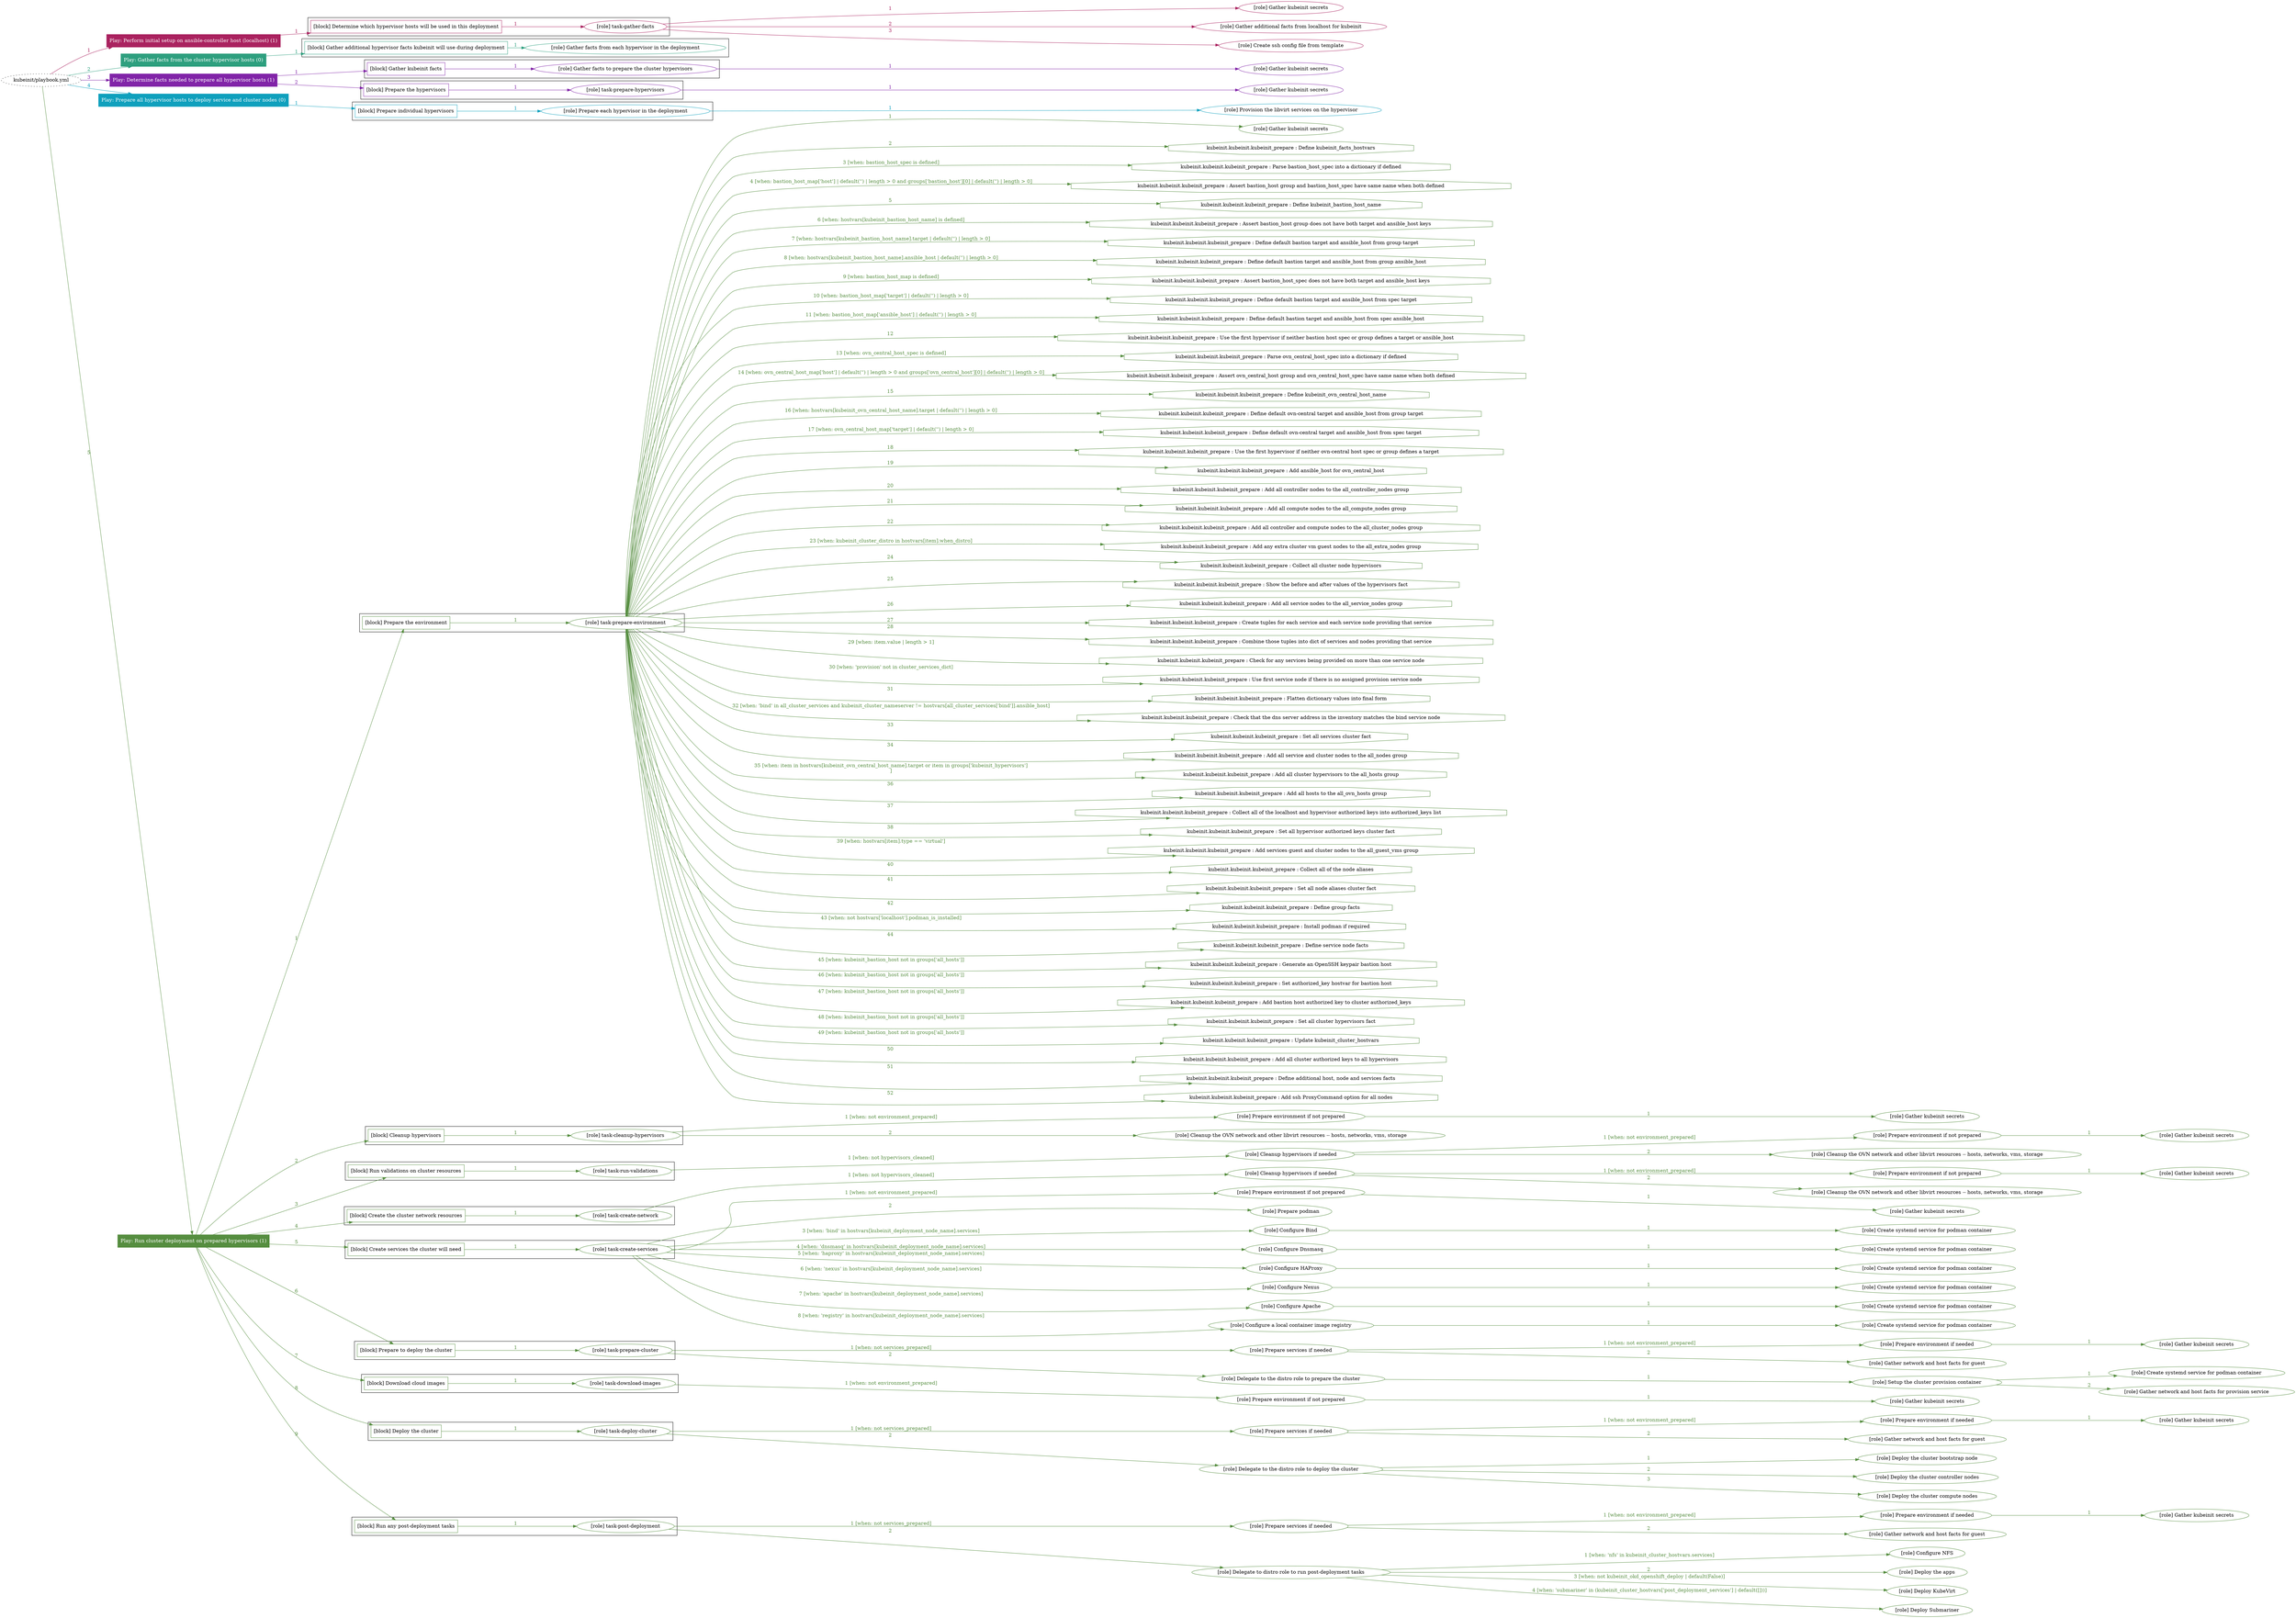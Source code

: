 digraph {
	graph [concentrate=true ordering=in rankdir=LR ratio=fill]
	edge [esep=5 sep=10]
	"kubeinit/playbook.yml" [URL="/home/runner/work/kubeinit/kubeinit/kubeinit/playbook.yml" id=playbook_74749db1 style=dotted]
	play_dc9fa503 [label="Play: Perform initial setup on ansible-controller host (localhost) (1)" URL="/home/runner/work/kubeinit/kubeinit/kubeinit/playbook.yml" color="#aa225f" fontcolor="#ffffff" id=play_dc9fa503 shape=box style=filled tooltip=localhost]
	"kubeinit/playbook.yml" -> play_dc9fa503 [label="1 " color="#aa225f" fontcolor="#aa225f" id=edge_ef29ccb7 labeltooltip="1 " tooltip="1 "]
	subgraph "Gather kubeinit secrets" {
		role_2c8ccbbe [label="[role] Gather kubeinit secrets" URL="/home/runner/.ansible/collections/ansible_collections/kubeinit/kubeinit/roles/kubeinit_prepare/tasks/build_hypervisors_group.yml" color="#aa225f" id=role_2c8ccbbe tooltip="Gather kubeinit secrets"]
	}
	subgraph "Gather additional facts from localhost for kubeinit" {
		role_78215e8f [label="[role] Gather additional facts from localhost for kubeinit" URL="/home/runner/.ansible/collections/ansible_collections/kubeinit/kubeinit/roles/kubeinit_prepare/tasks/build_hypervisors_group.yml" color="#aa225f" id=role_78215e8f tooltip="Gather additional facts from localhost for kubeinit"]
	}
	subgraph "Create ssh config file from template" {
		role_f939d602 [label="[role] Create ssh config file from template" URL="/home/runner/.ansible/collections/ansible_collections/kubeinit/kubeinit/roles/kubeinit_prepare/tasks/build_hypervisors_group.yml" color="#aa225f" id=role_f939d602 tooltip="Create ssh config file from template"]
	}
	subgraph "task-gather-facts" {
		role_4e997b38 [label="[role] task-gather-facts" URL="/home/runner/work/kubeinit/kubeinit/kubeinit/playbook.yml" color="#aa225f" id=role_4e997b38 tooltip="task-gather-facts"]
		role_4e997b38 -> role_2c8ccbbe [label="1 " color="#aa225f" fontcolor="#aa225f" id=edge_8cbb4f02 labeltooltip="1 " tooltip="1 "]
		role_4e997b38 -> role_78215e8f [label="2 " color="#aa225f" fontcolor="#aa225f" id=edge_6cf544cd labeltooltip="2 " tooltip="2 "]
		role_4e997b38 -> role_f939d602 [label="3 " color="#aa225f" fontcolor="#aa225f" id=edge_c70056ab labeltooltip="3 " tooltip="3 "]
	}
	subgraph "Play: Perform initial setup on ansible-controller host (localhost) (1)" {
		play_dc9fa503 -> block_98f3e3b3 [label=1 color="#aa225f" fontcolor="#aa225f" id=edge_d9b30bd6 labeltooltip=1 tooltip=1]
		subgraph cluster_block_98f3e3b3 {
			block_98f3e3b3 [label="[block] Determine which hypervisor hosts will be used in this deployment" URL="/home/runner/work/kubeinit/kubeinit/kubeinit/playbook.yml" color="#aa225f" id=block_98f3e3b3 labeltooltip="Determine which hypervisor hosts will be used in this deployment" shape=box tooltip="Determine which hypervisor hosts will be used in this deployment"]
			block_98f3e3b3 -> role_4e997b38 [label="1 " color="#aa225f" fontcolor="#aa225f" id=edge_649bb260 labeltooltip="1 " tooltip="1 "]
		}
	}
	play_6ca7e299 [label="Play: Gather facts from the cluster hypervisor hosts (0)" URL="/home/runner/work/kubeinit/kubeinit/kubeinit/playbook.yml" color="#2d9f7e" fontcolor="#ffffff" id=play_6ca7e299 shape=box style=filled tooltip="Play: Gather facts from the cluster hypervisor hosts (0)"]
	"kubeinit/playbook.yml" -> play_6ca7e299 [label="2 " color="#2d9f7e" fontcolor="#2d9f7e" id=edge_c9204419 labeltooltip="2 " tooltip="2 "]
	subgraph "Gather facts from each hypervisor in the deployment" {
		role_04d13787 [label="[role] Gather facts from each hypervisor in the deployment" URL="/home/runner/work/kubeinit/kubeinit/kubeinit/playbook.yml" color="#2d9f7e" id=role_04d13787 tooltip="Gather facts from each hypervisor in the deployment"]
	}
	subgraph "Play: Gather facts from the cluster hypervisor hosts (0)" {
		play_6ca7e299 -> block_bd47c91d [label=1 color="#2d9f7e" fontcolor="#2d9f7e" id=edge_9cae99e9 labeltooltip=1 tooltip=1]
		subgraph cluster_block_bd47c91d {
			block_bd47c91d [label="[block] Gather additional hypervisor facts kubeinit will use during deployment" URL="/home/runner/work/kubeinit/kubeinit/kubeinit/playbook.yml" color="#2d9f7e" id=block_bd47c91d labeltooltip="Gather additional hypervisor facts kubeinit will use during deployment" shape=box tooltip="Gather additional hypervisor facts kubeinit will use during deployment"]
			block_bd47c91d -> role_04d13787 [label="1 " color="#2d9f7e" fontcolor="#2d9f7e" id=edge_4d02b17f labeltooltip="1 " tooltip="1 "]
		}
	}
	play_526b366a [label="Play: Determine facts needed to prepare all hypervisor hosts (1)" URL="/home/runner/work/kubeinit/kubeinit/kubeinit/playbook.yml" color="#8124a8" fontcolor="#ffffff" id=play_526b366a shape=box style=filled tooltip=localhost]
	"kubeinit/playbook.yml" -> play_526b366a [label="3 " color="#8124a8" fontcolor="#8124a8" id=edge_67c1a5a8 labeltooltip="3 " tooltip="3 "]
	subgraph "Gather kubeinit secrets" {
		role_60662ab7 [label="[role] Gather kubeinit secrets" URL="/home/runner/.ansible/collections/ansible_collections/kubeinit/kubeinit/roles/kubeinit_prepare/tasks/gather_kubeinit_facts.yml" color="#8124a8" id=role_60662ab7 tooltip="Gather kubeinit secrets"]
	}
	subgraph "Gather facts to prepare the cluster hypervisors" {
		role_ad65e20c [label="[role] Gather facts to prepare the cluster hypervisors" URL="/home/runner/work/kubeinit/kubeinit/kubeinit/playbook.yml" color="#8124a8" id=role_ad65e20c tooltip="Gather facts to prepare the cluster hypervisors"]
		role_ad65e20c -> role_60662ab7 [label="1 " color="#8124a8" fontcolor="#8124a8" id=edge_4dceca65 labeltooltip="1 " tooltip="1 "]
	}
	subgraph "Gather kubeinit secrets" {
		role_61406777 [label="[role] Gather kubeinit secrets" URL="/home/runner/.ansible/collections/ansible_collections/kubeinit/kubeinit/roles/kubeinit_prepare/tasks/gather_kubeinit_facts.yml" color="#8124a8" id=role_61406777 tooltip="Gather kubeinit secrets"]
	}
	subgraph "task-prepare-hypervisors" {
		role_7885f0d4 [label="[role] task-prepare-hypervisors" URL="/home/runner/work/kubeinit/kubeinit/kubeinit/playbook.yml" color="#8124a8" id=role_7885f0d4 tooltip="task-prepare-hypervisors"]
		role_7885f0d4 -> role_61406777 [label="1 " color="#8124a8" fontcolor="#8124a8" id=edge_a95bf64e labeltooltip="1 " tooltip="1 "]
	}
	subgraph "Play: Determine facts needed to prepare all hypervisor hosts (1)" {
		play_526b366a -> block_ca9fd26e [label=1 color="#8124a8" fontcolor="#8124a8" id=edge_55d94f27 labeltooltip=1 tooltip=1]
		subgraph cluster_block_ca9fd26e {
			block_ca9fd26e [label="[block] Gather kubeinit facts" URL="/home/runner/work/kubeinit/kubeinit/kubeinit/playbook.yml" color="#8124a8" id=block_ca9fd26e labeltooltip="Gather kubeinit facts" shape=box tooltip="Gather kubeinit facts"]
			block_ca9fd26e -> role_ad65e20c [label="1 " color="#8124a8" fontcolor="#8124a8" id=edge_c713c22e labeltooltip="1 " tooltip="1 "]
		}
		play_526b366a -> block_e3bce2ac [label=2 color="#8124a8" fontcolor="#8124a8" id=edge_bd55a5f8 labeltooltip=2 tooltip=2]
		subgraph cluster_block_e3bce2ac {
			block_e3bce2ac [label="[block] Prepare the hypervisors" URL="/home/runner/work/kubeinit/kubeinit/kubeinit/playbook.yml" color="#8124a8" id=block_e3bce2ac labeltooltip="Prepare the hypervisors" shape=box tooltip="Prepare the hypervisors"]
			block_e3bce2ac -> role_7885f0d4 [label="1 " color="#8124a8" fontcolor="#8124a8" id=edge_987df307 labeltooltip="1 " tooltip="1 "]
		}
	}
	play_e6144502 [label="Play: Prepare all hypervisor hosts to deploy service and cluster nodes (0)" URL="/home/runner/work/kubeinit/kubeinit/kubeinit/playbook.yml" color="#0fa0bd" fontcolor="#ffffff" id=play_e6144502 shape=box style=filled tooltip="Play: Prepare all hypervisor hosts to deploy service and cluster nodes (0)"]
	"kubeinit/playbook.yml" -> play_e6144502 [label="4 " color="#0fa0bd" fontcolor="#0fa0bd" id=edge_e75bba11 labeltooltip="4 " tooltip="4 "]
	subgraph "Provision the libvirt services on the hypervisor" {
		role_d578938d [label="[role] Provision the libvirt services on the hypervisor" URL="/home/runner/.ansible/collections/ansible_collections/kubeinit/kubeinit/roles/kubeinit_prepare/tasks/prepare_hypervisor.yml" color="#0fa0bd" id=role_d578938d tooltip="Provision the libvirt services on the hypervisor"]
	}
	subgraph "Prepare each hypervisor in the deployment" {
		role_93fde3f6 [label="[role] Prepare each hypervisor in the deployment" URL="/home/runner/work/kubeinit/kubeinit/kubeinit/playbook.yml" color="#0fa0bd" id=role_93fde3f6 tooltip="Prepare each hypervisor in the deployment"]
		role_93fde3f6 -> role_d578938d [label="1 " color="#0fa0bd" fontcolor="#0fa0bd" id=edge_e598a85c labeltooltip="1 " tooltip="1 "]
	}
	subgraph "Play: Prepare all hypervisor hosts to deploy service and cluster nodes (0)" {
		play_e6144502 -> block_27d596b5 [label=1 color="#0fa0bd" fontcolor="#0fa0bd" id=edge_02d88412 labeltooltip=1 tooltip=1]
		subgraph cluster_block_27d596b5 {
			block_27d596b5 [label="[block] Prepare individual hypervisors" URL="/home/runner/work/kubeinit/kubeinit/kubeinit/playbook.yml" color="#0fa0bd" id=block_27d596b5 labeltooltip="Prepare individual hypervisors" shape=box tooltip="Prepare individual hypervisors"]
			block_27d596b5 -> role_93fde3f6 [label="1 " color="#0fa0bd" fontcolor="#0fa0bd" id=edge_507732cf labeltooltip="1 " tooltip="1 "]
		}
	}
	play_b4353ec1 [label="Play: Run cluster deployment on prepared hypervisors (1)" URL="/home/runner/work/kubeinit/kubeinit/kubeinit/playbook.yml" color="#558d3f" fontcolor="#ffffff" id=play_b4353ec1 shape=box style=filled tooltip=localhost]
	"kubeinit/playbook.yml" -> play_b4353ec1 [label="5 " color="#558d3f" fontcolor="#558d3f" id=edge_83078603 labeltooltip="5 " tooltip="5 "]
	subgraph "Gather kubeinit secrets" {
		role_be00cabc [label="[role] Gather kubeinit secrets" URL="/home/runner/.ansible/collections/ansible_collections/kubeinit/kubeinit/roles/kubeinit_prepare/tasks/gather_kubeinit_facts.yml" color="#558d3f" id=role_be00cabc tooltip="Gather kubeinit secrets"]
	}
	subgraph "task-prepare-environment" {
		role_3d0fee07 [label="[role] task-prepare-environment" URL="/home/runner/work/kubeinit/kubeinit/kubeinit/playbook.yml" color="#558d3f" id=role_3d0fee07 tooltip="task-prepare-environment"]
		role_3d0fee07 -> role_be00cabc [label="1 " color="#558d3f" fontcolor="#558d3f" id=edge_489f3d76 labeltooltip="1 " tooltip="1 "]
		task_4beda49a [label="kubeinit.kubeinit.kubeinit_prepare : Define kubeinit_facts_hostvars" URL="/home/runner/.ansible/collections/ansible_collections/kubeinit/kubeinit/roles/kubeinit_prepare/tasks/main.yml" color="#558d3f" id=task_4beda49a shape=octagon tooltip="kubeinit.kubeinit.kubeinit_prepare : Define kubeinit_facts_hostvars"]
		role_3d0fee07 -> task_4beda49a [label="2 " color="#558d3f" fontcolor="#558d3f" id=edge_d02ac2fc labeltooltip="2 " tooltip="2 "]
		task_589644ae [label="kubeinit.kubeinit.kubeinit_prepare : Parse bastion_host_spec into a dictionary if defined" URL="/home/runner/.ansible/collections/ansible_collections/kubeinit/kubeinit/roles/kubeinit_prepare/tasks/main.yml" color="#558d3f" id=task_589644ae shape=octagon tooltip="kubeinit.kubeinit.kubeinit_prepare : Parse bastion_host_spec into a dictionary if defined"]
		role_3d0fee07 -> task_589644ae [label="3 [when: bastion_host_spec is defined]" color="#558d3f" fontcolor="#558d3f" id=edge_71c1ad50 labeltooltip="3 [when: bastion_host_spec is defined]" tooltip="3 [when: bastion_host_spec is defined]"]
		task_1520fee0 [label="kubeinit.kubeinit.kubeinit_prepare : Assert bastion_host group and bastion_host_spec have same name when both defined" URL="/home/runner/.ansible/collections/ansible_collections/kubeinit/kubeinit/roles/kubeinit_prepare/tasks/main.yml" color="#558d3f" id=task_1520fee0 shape=octagon tooltip="kubeinit.kubeinit.kubeinit_prepare : Assert bastion_host group and bastion_host_spec have same name when both defined"]
		role_3d0fee07 -> task_1520fee0 [label="4 [when: bastion_host_map['host'] | default('') | length > 0 and groups['bastion_host'][0] | default('') | length > 0]" color="#558d3f" fontcolor="#558d3f" id=edge_ecbc8e8a labeltooltip="4 [when: bastion_host_map['host'] | default('') | length > 0 and groups['bastion_host'][0] | default('') | length > 0]" tooltip="4 [when: bastion_host_map['host'] | default('') | length > 0 and groups['bastion_host'][0] | default('') | length > 0]"]
		task_1843938c [label="kubeinit.kubeinit.kubeinit_prepare : Define kubeinit_bastion_host_name" URL="/home/runner/.ansible/collections/ansible_collections/kubeinit/kubeinit/roles/kubeinit_prepare/tasks/main.yml" color="#558d3f" id=task_1843938c shape=octagon tooltip="kubeinit.kubeinit.kubeinit_prepare : Define kubeinit_bastion_host_name"]
		role_3d0fee07 -> task_1843938c [label="5 " color="#558d3f" fontcolor="#558d3f" id=edge_9675c3a9 labeltooltip="5 " tooltip="5 "]
		task_667c531c [label="kubeinit.kubeinit.kubeinit_prepare : Assert bastion_host group does not have both target and ansible_host keys" URL="/home/runner/.ansible/collections/ansible_collections/kubeinit/kubeinit/roles/kubeinit_prepare/tasks/main.yml" color="#558d3f" id=task_667c531c shape=octagon tooltip="kubeinit.kubeinit.kubeinit_prepare : Assert bastion_host group does not have both target and ansible_host keys"]
		role_3d0fee07 -> task_667c531c [label="6 [when: hostvars[kubeinit_bastion_host_name] is defined]" color="#558d3f" fontcolor="#558d3f" id=edge_3e154bf9 labeltooltip="6 [when: hostvars[kubeinit_bastion_host_name] is defined]" tooltip="6 [when: hostvars[kubeinit_bastion_host_name] is defined]"]
		task_0e476072 [label="kubeinit.kubeinit.kubeinit_prepare : Define default bastion target and ansible_host from group target" URL="/home/runner/.ansible/collections/ansible_collections/kubeinit/kubeinit/roles/kubeinit_prepare/tasks/main.yml" color="#558d3f" id=task_0e476072 shape=octagon tooltip="kubeinit.kubeinit.kubeinit_prepare : Define default bastion target and ansible_host from group target"]
		role_3d0fee07 -> task_0e476072 [label="7 [when: hostvars[kubeinit_bastion_host_name].target | default('') | length > 0]" color="#558d3f" fontcolor="#558d3f" id=edge_3cf0e183 labeltooltip="7 [when: hostvars[kubeinit_bastion_host_name].target | default('') | length > 0]" tooltip="7 [when: hostvars[kubeinit_bastion_host_name].target | default('') | length > 0]"]
		task_6a536044 [label="kubeinit.kubeinit.kubeinit_prepare : Define default bastion target and ansible_host from group ansible_host" URL="/home/runner/.ansible/collections/ansible_collections/kubeinit/kubeinit/roles/kubeinit_prepare/tasks/main.yml" color="#558d3f" id=task_6a536044 shape=octagon tooltip="kubeinit.kubeinit.kubeinit_prepare : Define default bastion target and ansible_host from group ansible_host"]
		role_3d0fee07 -> task_6a536044 [label="8 [when: hostvars[kubeinit_bastion_host_name].ansible_host | default('') | length > 0]" color="#558d3f" fontcolor="#558d3f" id=edge_5b4612eb labeltooltip="8 [when: hostvars[kubeinit_bastion_host_name].ansible_host | default('') | length > 0]" tooltip="8 [when: hostvars[kubeinit_bastion_host_name].ansible_host | default('') | length > 0]"]
		task_85b4ccfa [label="kubeinit.kubeinit.kubeinit_prepare : Assert bastion_host_spec does not have both target and ansible_host keys" URL="/home/runner/.ansible/collections/ansible_collections/kubeinit/kubeinit/roles/kubeinit_prepare/tasks/main.yml" color="#558d3f" id=task_85b4ccfa shape=octagon tooltip="kubeinit.kubeinit.kubeinit_prepare : Assert bastion_host_spec does not have both target and ansible_host keys"]
		role_3d0fee07 -> task_85b4ccfa [label="9 [when: bastion_host_map is defined]" color="#558d3f" fontcolor="#558d3f" id=edge_7cc369e9 labeltooltip="9 [when: bastion_host_map is defined]" tooltip="9 [when: bastion_host_map is defined]"]
		task_5e25d0f6 [label="kubeinit.kubeinit.kubeinit_prepare : Define default bastion target and ansible_host from spec target" URL="/home/runner/.ansible/collections/ansible_collections/kubeinit/kubeinit/roles/kubeinit_prepare/tasks/main.yml" color="#558d3f" id=task_5e25d0f6 shape=octagon tooltip="kubeinit.kubeinit.kubeinit_prepare : Define default bastion target and ansible_host from spec target"]
		role_3d0fee07 -> task_5e25d0f6 [label="10 [when: bastion_host_map['target'] | default('') | length > 0]" color="#558d3f" fontcolor="#558d3f" id=edge_0d70884f labeltooltip="10 [when: bastion_host_map['target'] | default('') | length > 0]" tooltip="10 [when: bastion_host_map['target'] | default('') | length > 0]"]
		task_76fd0e34 [label="kubeinit.kubeinit.kubeinit_prepare : Define default bastion target and ansible_host from spec ansible_host" URL="/home/runner/.ansible/collections/ansible_collections/kubeinit/kubeinit/roles/kubeinit_prepare/tasks/main.yml" color="#558d3f" id=task_76fd0e34 shape=octagon tooltip="kubeinit.kubeinit.kubeinit_prepare : Define default bastion target and ansible_host from spec ansible_host"]
		role_3d0fee07 -> task_76fd0e34 [label="11 [when: bastion_host_map['ansible_host'] | default('') | length > 0]" color="#558d3f" fontcolor="#558d3f" id=edge_7c974530 labeltooltip="11 [when: bastion_host_map['ansible_host'] | default('') | length > 0]" tooltip="11 [when: bastion_host_map['ansible_host'] | default('') | length > 0]"]
		task_906d07c0 [label="kubeinit.kubeinit.kubeinit_prepare : Use the first hypervisor if neither bastion host spec or group defines a target or ansible_host" URL="/home/runner/.ansible/collections/ansible_collections/kubeinit/kubeinit/roles/kubeinit_prepare/tasks/main.yml" color="#558d3f" id=task_906d07c0 shape=octagon tooltip="kubeinit.kubeinit.kubeinit_prepare : Use the first hypervisor if neither bastion host spec or group defines a target or ansible_host"]
		role_3d0fee07 -> task_906d07c0 [label="12 " color="#558d3f" fontcolor="#558d3f" id=edge_810b23de labeltooltip="12 " tooltip="12 "]
		task_76be3bfb [label="kubeinit.kubeinit.kubeinit_prepare : Parse ovn_central_host_spec into a dictionary if defined" URL="/home/runner/.ansible/collections/ansible_collections/kubeinit/kubeinit/roles/kubeinit_prepare/tasks/main.yml" color="#558d3f" id=task_76be3bfb shape=octagon tooltip="kubeinit.kubeinit.kubeinit_prepare : Parse ovn_central_host_spec into a dictionary if defined"]
		role_3d0fee07 -> task_76be3bfb [label="13 [when: ovn_central_host_spec is defined]" color="#558d3f" fontcolor="#558d3f" id=edge_5ee6ab6c labeltooltip="13 [when: ovn_central_host_spec is defined]" tooltip="13 [when: ovn_central_host_spec is defined]"]
		task_5dbecbf3 [label="kubeinit.kubeinit.kubeinit_prepare : Assert ovn_central_host group and ovn_central_host_spec have same name when both defined" URL="/home/runner/.ansible/collections/ansible_collections/kubeinit/kubeinit/roles/kubeinit_prepare/tasks/main.yml" color="#558d3f" id=task_5dbecbf3 shape=octagon tooltip="kubeinit.kubeinit.kubeinit_prepare : Assert ovn_central_host group and ovn_central_host_spec have same name when both defined"]
		role_3d0fee07 -> task_5dbecbf3 [label="14 [when: ovn_central_host_map['host'] | default('') | length > 0 and groups['ovn_central_host'][0] | default('') | length > 0]" color="#558d3f" fontcolor="#558d3f" id=edge_e885193c labeltooltip="14 [when: ovn_central_host_map['host'] | default('') | length > 0 and groups['ovn_central_host'][0] | default('') | length > 0]" tooltip="14 [when: ovn_central_host_map['host'] | default('') | length > 0 and groups['ovn_central_host'][0] | default('') | length > 0]"]
		task_d13ff3d9 [label="kubeinit.kubeinit.kubeinit_prepare : Define kubeinit_ovn_central_host_name" URL="/home/runner/.ansible/collections/ansible_collections/kubeinit/kubeinit/roles/kubeinit_prepare/tasks/main.yml" color="#558d3f" id=task_d13ff3d9 shape=octagon tooltip="kubeinit.kubeinit.kubeinit_prepare : Define kubeinit_ovn_central_host_name"]
		role_3d0fee07 -> task_d13ff3d9 [label="15 " color="#558d3f" fontcolor="#558d3f" id=edge_cc66da66 labeltooltip="15 " tooltip="15 "]
		task_8a2dafaa [label="kubeinit.kubeinit.kubeinit_prepare : Define default ovn-central target and ansible_host from group target" URL="/home/runner/.ansible/collections/ansible_collections/kubeinit/kubeinit/roles/kubeinit_prepare/tasks/main.yml" color="#558d3f" id=task_8a2dafaa shape=octagon tooltip="kubeinit.kubeinit.kubeinit_prepare : Define default ovn-central target and ansible_host from group target"]
		role_3d0fee07 -> task_8a2dafaa [label="16 [when: hostvars[kubeinit_ovn_central_host_name].target | default('') | length > 0]" color="#558d3f" fontcolor="#558d3f" id=edge_a53bd64c labeltooltip="16 [when: hostvars[kubeinit_ovn_central_host_name].target | default('') | length > 0]" tooltip="16 [when: hostvars[kubeinit_ovn_central_host_name].target | default('') | length > 0]"]
		task_a2c0b669 [label="kubeinit.kubeinit.kubeinit_prepare : Define default ovn-central target and ansible_host from spec target" URL="/home/runner/.ansible/collections/ansible_collections/kubeinit/kubeinit/roles/kubeinit_prepare/tasks/main.yml" color="#558d3f" id=task_a2c0b669 shape=octagon tooltip="kubeinit.kubeinit.kubeinit_prepare : Define default ovn-central target and ansible_host from spec target"]
		role_3d0fee07 -> task_a2c0b669 [label="17 [when: ovn_central_host_map['target'] | default('') | length > 0]" color="#558d3f" fontcolor="#558d3f" id=edge_98ebf0ad labeltooltip="17 [when: ovn_central_host_map['target'] | default('') | length > 0]" tooltip="17 [when: ovn_central_host_map['target'] | default('') | length > 0]"]
		task_8cfe1b91 [label="kubeinit.kubeinit.kubeinit_prepare : Use the first hypervisor if neither ovn-central host spec or group defines a target" URL="/home/runner/.ansible/collections/ansible_collections/kubeinit/kubeinit/roles/kubeinit_prepare/tasks/main.yml" color="#558d3f" id=task_8cfe1b91 shape=octagon tooltip="kubeinit.kubeinit.kubeinit_prepare : Use the first hypervisor if neither ovn-central host spec or group defines a target"]
		role_3d0fee07 -> task_8cfe1b91 [label="18 " color="#558d3f" fontcolor="#558d3f" id=edge_9c4f8d4c labeltooltip="18 " tooltip="18 "]
		task_3181e89e [label="kubeinit.kubeinit.kubeinit_prepare : Add ansible_host for ovn_central_host" URL="/home/runner/.ansible/collections/ansible_collections/kubeinit/kubeinit/roles/kubeinit_prepare/tasks/main.yml" color="#558d3f" id=task_3181e89e shape=octagon tooltip="kubeinit.kubeinit.kubeinit_prepare : Add ansible_host for ovn_central_host"]
		role_3d0fee07 -> task_3181e89e [label="19 " color="#558d3f" fontcolor="#558d3f" id=edge_9e40080b labeltooltip="19 " tooltip="19 "]
		task_952ad2b5 [label="kubeinit.kubeinit.kubeinit_prepare : Add all controller nodes to the all_controller_nodes group" URL="/home/runner/.ansible/collections/ansible_collections/kubeinit/kubeinit/roles/kubeinit_prepare/tasks/prepare_groups.yml" color="#558d3f" id=task_952ad2b5 shape=octagon tooltip="kubeinit.kubeinit.kubeinit_prepare : Add all controller nodes to the all_controller_nodes group"]
		role_3d0fee07 -> task_952ad2b5 [label="20 " color="#558d3f" fontcolor="#558d3f" id=edge_411396cc labeltooltip="20 " tooltip="20 "]
		task_5f9250f4 [label="kubeinit.kubeinit.kubeinit_prepare : Add all compute nodes to the all_compute_nodes group" URL="/home/runner/.ansible/collections/ansible_collections/kubeinit/kubeinit/roles/kubeinit_prepare/tasks/prepare_groups.yml" color="#558d3f" id=task_5f9250f4 shape=octagon tooltip="kubeinit.kubeinit.kubeinit_prepare : Add all compute nodes to the all_compute_nodes group"]
		role_3d0fee07 -> task_5f9250f4 [label="21 " color="#558d3f" fontcolor="#558d3f" id=edge_0e2ea6f2 labeltooltip="21 " tooltip="21 "]
		task_3c0f2677 [label="kubeinit.kubeinit.kubeinit_prepare : Add all controller and compute nodes to the all_cluster_nodes group" URL="/home/runner/.ansible/collections/ansible_collections/kubeinit/kubeinit/roles/kubeinit_prepare/tasks/prepare_groups.yml" color="#558d3f" id=task_3c0f2677 shape=octagon tooltip="kubeinit.kubeinit.kubeinit_prepare : Add all controller and compute nodes to the all_cluster_nodes group"]
		role_3d0fee07 -> task_3c0f2677 [label="22 " color="#558d3f" fontcolor="#558d3f" id=edge_2067853f labeltooltip="22 " tooltip="22 "]
		task_00d80279 [label="kubeinit.kubeinit.kubeinit_prepare : Add any extra cluster vm guest nodes to the all_extra_nodes group" URL="/home/runner/.ansible/collections/ansible_collections/kubeinit/kubeinit/roles/kubeinit_prepare/tasks/prepare_groups.yml" color="#558d3f" id=task_00d80279 shape=octagon tooltip="kubeinit.kubeinit.kubeinit_prepare : Add any extra cluster vm guest nodes to the all_extra_nodes group"]
		role_3d0fee07 -> task_00d80279 [label="23 [when: kubeinit_cluster_distro in hostvars[item].when_distro]" color="#558d3f" fontcolor="#558d3f" id=edge_b41b56a5 labeltooltip="23 [when: kubeinit_cluster_distro in hostvars[item].when_distro]" tooltip="23 [when: kubeinit_cluster_distro in hostvars[item].when_distro]"]
		task_5802fd2c [label="kubeinit.kubeinit.kubeinit_prepare : Collect all cluster node hypervisors" URL="/home/runner/.ansible/collections/ansible_collections/kubeinit/kubeinit/roles/kubeinit_prepare/tasks/prepare_groups.yml" color="#558d3f" id=task_5802fd2c shape=octagon tooltip="kubeinit.kubeinit.kubeinit_prepare : Collect all cluster node hypervisors"]
		role_3d0fee07 -> task_5802fd2c [label="24 " color="#558d3f" fontcolor="#558d3f" id=edge_239918f5 labeltooltip="24 " tooltip="24 "]
		task_9539e8cd [label="kubeinit.kubeinit.kubeinit_prepare : Show the before and after values of the hypervisors fact" URL="/home/runner/.ansible/collections/ansible_collections/kubeinit/kubeinit/roles/kubeinit_prepare/tasks/prepare_groups.yml" color="#558d3f" id=task_9539e8cd shape=octagon tooltip="kubeinit.kubeinit.kubeinit_prepare : Show the before and after values of the hypervisors fact"]
		role_3d0fee07 -> task_9539e8cd [label="25 " color="#558d3f" fontcolor="#558d3f" id=edge_5231d332 labeltooltip="25 " tooltip="25 "]
		task_941f591a [label="kubeinit.kubeinit.kubeinit_prepare : Add all service nodes to the all_service_nodes group" URL="/home/runner/.ansible/collections/ansible_collections/kubeinit/kubeinit/roles/kubeinit_prepare/tasks/prepare_groups.yml" color="#558d3f" id=task_941f591a shape=octagon tooltip="kubeinit.kubeinit.kubeinit_prepare : Add all service nodes to the all_service_nodes group"]
		role_3d0fee07 -> task_941f591a [label="26 " color="#558d3f" fontcolor="#558d3f" id=edge_afe7e6ca labeltooltip="26 " tooltip="26 "]
		task_2fb5c484 [label="kubeinit.kubeinit.kubeinit_prepare : Create tuples for each service and each service node providing that service" URL="/home/runner/.ansible/collections/ansible_collections/kubeinit/kubeinit/roles/kubeinit_prepare/tasks/prepare_groups.yml" color="#558d3f" id=task_2fb5c484 shape=octagon tooltip="kubeinit.kubeinit.kubeinit_prepare : Create tuples for each service and each service node providing that service"]
		role_3d0fee07 -> task_2fb5c484 [label="27 " color="#558d3f" fontcolor="#558d3f" id=edge_be637319 labeltooltip="27 " tooltip="27 "]
		task_4c8ba8d4 [label="kubeinit.kubeinit.kubeinit_prepare : Combine those tuples into dict of services and nodes providing that service" URL="/home/runner/.ansible/collections/ansible_collections/kubeinit/kubeinit/roles/kubeinit_prepare/tasks/prepare_groups.yml" color="#558d3f" id=task_4c8ba8d4 shape=octagon tooltip="kubeinit.kubeinit.kubeinit_prepare : Combine those tuples into dict of services and nodes providing that service"]
		role_3d0fee07 -> task_4c8ba8d4 [label="28 " color="#558d3f" fontcolor="#558d3f" id=edge_0b43243e labeltooltip="28 " tooltip="28 "]
		task_79eeca32 [label="kubeinit.kubeinit.kubeinit_prepare : Check for any services being provided on more than one service node" URL="/home/runner/.ansible/collections/ansible_collections/kubeinit/kubeinit/roles/kubeinit_prepare/tasks/prepare_groups.yml" color="#558d3f" id=task_79eeca32 shape=octagon tooltip="kubeinit.kubeinit.kubeinit_prepare : Check for any services being provided on more than one service node"]
		role_3d0fee07 -> task_79eeca32 [label="29 [when: item.value | length > 1]" color="#558d3f" fontcolor="#558d3f" id=edge_953aeda9 labeltooltip="29 [when: item.value | length > 1]" tooltip="29 [when: item.value | length > 1]"]
		task_30b8a1ff [label="kubeinit.kubeinit.kubeinit_prepare : Use first service node if there is no assigned provision service node" URL="/home/runner/.ansible/collections/ansible_collections/kubeinit/kubeinit/roles/kubeinit_prepare/tasks/prepare_groups.yml" color="#558d3f" id=task_30b8a1ff shape=octagon tooltip="kubeinit.kubeinit.kubeinit_prepare : Use first service node if there is no assigned provision service node"]
		role_3d0fee07 -> task_30b8a1ff [label="30 [when: 'provision' not in cluster_services_dict]" color="#558d3f" fontcolor="#558d3f" id=edge_af779105 labeltooltip="30 [when: 'provision' not in cluster_services_dict]" tooltip="30 [when: 'provision' not in cluster_services_dict]"]
		task_f329db08 [label="kubeinit.kubeinit.kubeinit_prepare : Flatten dictionary values into final form" URL="/home/runner/.ansible/collections/ansible_collections/kubeinit/kubeinit/roles/kubeinit_prepare/tasks/prepare_groups.yml" color="#558d3f" id=task_f329db08 shape=octagon tooltip="kubeinit.kubeinit.kubeinit_prepare : Flatten dictionary values into final form"]
		role_3d0fee07 -> task_f329db08 [label="31 " color="#558d3f" fontcolor="#558d3f" id=edge_62f1b8c7 labeltooltip="31 " tooltip="31 "]
		task_cda99b3e [label="kubeinit.kubeinit.kubeinit_prepare : Check that the dns server address in the inventory matches the bind service node" URL="/home/runner/.ansible/collections/ansible_collections/kubeinit/kubeinit/roles/kubeinit_prepare/tasks/prepare_groups.yml" color="#558d3f" id=task_cda99b3e shape=octagon tooltip="kubeinit.kubeinit.kubeinit_prepare : Check that the dns server address in the inventory matches the bind service node"]
		role_3d0fee07 -> task_cda99b3e [label="32 [when: 'bind' in all_cluster_services and kubeinit_cluster_nameserver != hostvars[all_cluster_services['bind']].ansible_host]" color="#558d3f" fontcolor="#558d3f" id=edge_cdadb1a4 labeltooltip="32 [when: 'bind' in all_cluster_services and kubeinit_cluster_nameserver != hostvars[all_cluster_services['bind']].ansible_host]" tooltip="32 [when: 'bind' in all_cluster_services and kubeinit_cluster_nameserver != hostvars[all_cluster_services['bind']].ansible_host]"]
		task_b0d0ffc2 [label="kubeinit.kubeinit.kubeinit_prepare : Set all services cluster fact" URL="/home/runner/.ansible/collections/ansible_collections/kubeinit/kubeinit/roles/kubeinit_prepare/tasks/prepare_groups.yml" color="#558d3f" id=task_b0d0ffc2 shape=octagon tooltip="kubeinit.kubeinit.kubeinit_prepare : Set all services cluster fact"]
		role_3d0fee07 -> task_b0d0ffc2 [label="33 " color="#558d3f" fontcolor="#558d3f" id=edge_22e63081 labeltooltip="33 " tooltip="33 "]
		task_261f31bc [label="kubeinit.kubeinit.kubeinit_prepare : Add all service and cluster nodes to the all_nodes group" URL="/home/runner/.ansible/collections/ansible_collections/kubeinit/kubeinit/roles/kubeinit_prepare/tasks/prepare_groups.yml" color="#558d3f" id=task_261f31bc shape=octagon tooltip="kubeinit.kubeinit.kubeinit_prepare : Add all service and cluster nodes to the all_nodes group"]
		role_3d0fee07 -> task_261f31bc [label="34 " color="#558d3f" fontcolor="#558d3f" id=edge_1b0e6079 labeltooltip="34 " tooltip="34 "]
		task_d5c1751f [label="kubeinit.kubeinit.kubeinit_prepare : Add all cluster hypervisors to the all_hosts group" URL="/home/runner/.ansible/collections/ansible_collections/kubeinit/kubeinit/roles/kubeinit_prepare/tasks/prepare_groups.yml" color="#558d3f" id=task_d5c1751f shape=octagon tooltip="kubeinit.kubeinit.kubeinit_prepare : Add all cluster hypervisors to the all_hosts group"]
		role_3d0fee07 -> task_d5c1751f [label="35 [when: item in hostvars[kubeinit_ovn_central_host_name].target or item in groups['kubeinit_hypervisors']
]" color="#558d3f" fontcolor="#558d3f" id=edge_dab9af3f labeltooltip="35 [when: item in hostvars[kubeinit_ovn_central_host_name].target or item in groups['kubeinit_hypervisors']
]" tooltip="35 [when: item in hostvars[kubeinit_ovn_central_host_name].target or item in groups['kubeinit_hypervisors']
]"]
		task_025580ac [label="kubeinit.kubeinit.kubeinit_prepare : Add all hosts to the all_ovn_hosts group" URL="/home/runner/.ansible/collections/ansible_collections/kubeinit/kubeinit/roles/kubeinit_prepare/tasks/prepare_groups.yml" color="#558d3f" id=task_025580ac shape=octagon tooltip="kubeinit.kubeinit.kubeinit_prepare : Add all hosts to the all_ovn_hosts group"]
		role_3d0fee07 -> task_025580ac [label="36 " color="#558d3f" fontcolor="#558d3f" id=edge_12e2a699 labeltooltip="36 " tooltip="36 "]
		task_9ef23917 [label="kubeinit.kubeinit.kubeinit_prepare : Collect all of the localhost and hypervisor authorized keys into authorized_keys list" URL="/home/runner/.ansible/collections/ansible_collections/kubeinit/kubeinit/roles/kubeinit_prepare/tasks/prepare_groups.yml" color="#558d3f" id=task_9ef23917 shape=octagon tooltip="kubeinit.kubeinit.kubeinit_prepare : Collect all of the localhost and hypervisor authorized keys into authorized_keys list"]
		role_3d0fee07 -> task_9ef23917 [label="37 " color="#558d3f" fontcolor="#558d3f" id=edge_eca38b33 labeltooltip="37 " tooltip="37 "]
		task_b767593a [label="kubeinit.kubeinit.kubeinit_prepare : Set all hypervisor authorized keys cluster fact" URL="/home/runner/.ansible/collections/ansible_collections/kubeinit/kubeinit/roles/kubeinit_prepare/tasks/prepare_groups.yml" color="#558d3f" id=task_b767593a shape=octagon tooltip="kubeinit.kubeinit.kubeinit_prepare : Set all hypervisor authorized keys cluster fact"]
		role_3d0fee07 -> task_b767593a [label="38 " color="#558d3f" fontcolor="#558d3f" id=edge_2ee8ff7a labeltooltip="38 " tooltip="38 "]
		task_08043183 [label="kubeinit.kubeinit.kubeinit_prepare : Add services guest and cluster nodes to the all_guest_vms group" URL="/home/runner/.ansible/collections/ansible_collections/kubeinit/kubeinit/roles/kubeinit_prepare/tasks/prepare_groups.yml" color="#558d3f" id=task_08043183 shape=octagon tooltip="kubeinit.kubeinit.kubeinit_prepare : Add services guest and cluster nodes to the all_guest_vms group"]
		role_3d0fee07 -> task_08043183 [label="39 [when: hostvars[item].type == 'virtual']" color="#558d3f" fontcolor="#558d3f" id=edge_66b9c8e1 labeltooltip="39 [when: hostvars[item].type == 'virtual']" tooltip="39 [when: hostvars[item].type == 'virtual']"]
		task_9ea1ec22 [label="kubeinit.kubeinit.kubeinit_prepare : Collect all of the node aliases" URL="/home/runner/.ansible/collections/ansible_collections/kubeinit/kubeinit/roles/kubeinit_prepare/tasks/prepare_groups.yml" color="#558d3f" id=task_9ea1ec22 shape=octagon tooltip="kubeinit.kubeinit.kubeinit_prepare : Collect all of the node aliases"]
		role_3d0fee07 -> task_9ea1ec22 [label="40 " color="#558d3f" fontcolor="#558d3f" id=edge_83aaaff3 labeltooltip="40 " tooltip="40 "]
		task_fde4751a [label="kubeinit.kubeinit.kubeinit_prepare : Set all node aliases cluster fact" URL="/home/runner/.ansible/collections/ansible_collections/kubeinit/kubeinit/roles/kubeinit_prepare/tasks/prepare_groups.yml" color="#558d3f" id=task_fde4751a shape=octagon tooltip="kubeinit.kubeinit.kubeinit_prepare : Set all node aliases cluster fact"]
		role_3d0fee07 -> task_fde4751a [label="41 " color="#558d3f" fontcolor="#558d3f" id=edge_09ab0496 labeltooltip="41 " tooltip="41 "]
		task_a6d24066 [label="kubeinit.kubeinit.kubeinit_prepare : Define group facts" URL="/home/runner/.ansible/collections/ansible_collections/kubeinit/kubeinit/roles/kubeinit_prepare/tasks/main.yml" color="#558d3f" id=task_a6d24066 shape=octagon tooltip="kubeinit.kubeinit.kubeinit_prepare : Define group facts"]
		role_3d0fee07 -> task_a6d24066 [label="42 " color="#558d3f" fontcolor="#558d3f" id=edge_7820555e labeltooltip="42 " tooltip="42 "]
		task_3b379b16 [label="kubeinit.kubeinit.kubeinit_prepare : Install podman if required" URL="/home/runner/.ansible/collections/ansible_collections/kubeinit/kubeinit/roles/kubeinit_prepare/tasks/main.yml" color="#558d3f" id=task_3b379b16 shape=octagon tooltip="kubeinit.kubeinit.kubeinit_prepare : Install podman if required"]
		role_3d0fee07 -> task_3b379b16 [label="43 [when: not hostvars['localhost'].podman_is_installed]" color="#558d3f" fontcolor="#558d3f" id=edge_fbe37b1a labeltooltip="43 [when: not hostvars['localhost'].podman_is_installed]" tooltip="43 [when: not hostvars['localhost'].podman_is_installed]"]
		task_a5f34dc2 [label="kubeinit.kubeinit.kubeinit_prepare : Define service node facts" URL="/home/runner/.ansible/collections/ansible_collections/kubeinit/kubeinit/roles/kubeinit_prepare/tasks/main.yml" color="#558d3f" id=task_a5f34dc2 shape=octagon tooltip="kubeinit.kubeinit.kubeinit_prepare : Define service node facts"]
		role_3d0fee07 -> task_a5f34dc2 [label="44 " color="#558d3f" fontcolor="#558d3f" id=edge_3efe42ef labeltooltip="44 " tooltip="44 "]
		task_ec60134a [label="kubeinit.kubeinit.kubeinit_prepare : Generate an OpenSSH keypair bastion host" URL="/home/runner/.ansible/collections/ansible_collections/kubeinit/kubeinit/roles/kubeinit_prepare/tasks/main.yml" color="#558d3f" id=task_ec60134a shape=octagon tooltip="kubeinit.kubeinit.kubeinit_prepare : Generate an OpenSSH keypair bastion host"]
		role_3d0fee07 -> task_ec60134a [label="45 [when: kubeinit_bastion_host not in groups['all_hosts']]" color="#558d3f" fontcolor="#558d3f" id=edge_60e6bb4c labeltooltip="45 [when: kubeinit_bastion_host not in groups['all_hosts']]" tooltip="45 [when: kubeinit_bastion_host not in groups['all_hosts']]"]
		task_b24d6d73 [label="kubeinit.kubeinit.kubeinit_prepare : Set authorized_key hostvar for bastion host" URL="/home/runner/.ansible/collections/ansible_collections/kubeinit/kubeinit/roles/kubeinit_prepare/tasks/main.yml" color="#558d3f" id=task_b24d6d73 shape=octagon tooltip="kubeinit.kubeinit.kubeinit_prepare : Set authorized_key hostvar for bastion host"]
		role_3d0fee07 -> task_b24d6d73 [label="46 [when: kubeinit_bastion_host not in groups['all_hosts']]" color="#558d3f" fontcolor="#558d3f" id=edge_d1e43d5f labeltooltip="46 [when: kubeinit_bastion_host not in groups['all_hosts']]" tooltip="46 [when: kubeinit_bastion_host not in groups['all_hosts']]"]
		task_4808b5cb [label="kubeinit.kubeinit.kubeinit_prepare : Add bastion host authorized key to cluster authorized_keys" URL="/home/runner/.ansible/collections/ansible_collections/kubeinit/kubeinit/roles/kubeinit_prepare/tasks/main.yml" color="#558d3f" id=task_4808b5cb shape=octagon tooltip="kubeinit.kubeinit.kubeinit_prepare : Add bastion host authorized key to cluster authorized_keys"]
		role_3d0fee07 -> task_4808b5cb [label="47 [when: kubeinit_bastion_host not in groups['all_hosts']]" color="#558d3f" fontcolor="#558d3f" id=edge_e72c0fa3 labeltooltip="47 [when: kubeinit_bastion_host not in groups['all_hosts']]" tooltip="47 [when: kubeinit_bastion_host not in groups['all_hosts']]"]
		task_d358fa2b [label="kubeinit.kubeinit.kubeinit_prepare : Set all cluster hypervisors fact" URL="/home/runner/.ansible/collections/ansible_collections/kubeinit/kubeinit/roles/kubeinit_prepare/tasks/main.yml" color="#558d3f" id=task_d358fa2b shape=octagon tooltip="kubeinit.kubeinit.kubeinit_prepare : Set all cluster hypervisors fact"]
		role_3d0fee07 -> task_d358fa2b [label="48 [when: kubeinit_bastion_host not in groups['all_hosts']]" color="#558d3f" fontcolor="#558d3f" id=edge_6252c9df labeltooltip="48 [when: kubeinit_bastion_host not in groups['all_hosts']]" tooltip="48 [when: kubeinit_bastion_host not in groups['all_hosts']]"]
		task_e985acf0 [label="kubeinit.kubeinit.kubeinit_prepare : Update kubeinit_cluster_hostvars" URL="/home/runner/.ansible/collections/ansible_collections/kubeinit/kubeinit/roles/kubeinit_prepare/tasks/main.yml" color="#558d3f" id=task_e985acf0 shape=octagon tooltip="kubeinit.kubeinit.kubeinit_prepare : Update kubeinit_cluster_hostvars"]
		role_3d0fee07 -> task_e985acf0 [label="49 [when: kubeinit_bastion_host not in groups['all_hosts']]" color="#558d3f" fontcolor="#558d3f" id=edge_11e318c0 labeltooltip="49 [when: kubeinit_bastion_host not in groups['all_hosts']]" tooltip="49 [when: kubeinit_bastion_host not in groups['all_hosts']]"]
		task_94b3f0ad [label="kubeinit.kubeinit.kubeinit_prepare : Add all cluster authorized keys to all hypervisors" URL="/home/runner/.ansible/collections/ansible_collections/kubeinit/kubeinit/roles/kubeinit_prepare/tasks/main.yml" color="#558d3f" id=task_94b3f0ad shape=octagon tooltip="kubeinit.kubeinit.kubeinit_prepare : Add all cluster authorized keys to all hypervisors"]
		role_3d0fee07 -> task_94b3f0ad [label="50 " color="#558d3f" fontcolor="#558d3f" id=edge_d3c9ae5b labeltooltip="50 " tooltip="50 "]
		task_d479bbe1 [label="kubeinit.kubeinit.kubeinit_prepare : Define additional host, node and services facts" URL="/home/runner/.ansible/collections/ansible_collections/kubeinit/kubeinit/roles/kubeinit_prepare/tasks/main.yml" color="#558d3f" id=task_d479bbe1 shape=octagon tooltip="kubeinit.kubeinit.kubeinit_prepare : Define additional host, node and services facts"]
		role_3d0fee07 -> task_d479bbe1 [label="51 " color="#558d3f" fontcolor="#558d3f" id=edge_eaf857a3 labeltooltip="51 " tooltip="51 "]
		task_094ddb3c [label="kubeinit.kubeinit.kubeinit_prepare : Add ssh ProxyCommand option for all nodes" URL="/home/runner/.ansible/collections/ansible_collections/kubeinit/kubeinit/roles/kubeinit_prepare/tasks/main.yml" color="#558d3f" id=task_094ddb3c shape=octagon tooltip="kubeinit.kubeinit.kubeinit_prepare : Add ssh ProxyCommand option for all nodes"]
		role_3d0fee07 -> task_094ddb3c [label="52 " color="#558d3f" fontcolor="#558d3f" id=edge_c0bc6927 labeltooltip="52 " tooltip="52 "]
	}
	subgraph "Gather kubeinit secrets" {
		role_f7fe5c30 [label="[role] Gather kubeinit secrets" URL="/home/runner/.ansible/collections/ansible_collections/kubeinit/kubeinit/roles/kubeinit_prepare/tasks/gather_kubeinit_facts.yml" color="#558d3f" id=role_f7fe5c30 tooltip="Gather kubeinit secrets"]
	}
	subgraph "Prepare environment if not prepared" {
		role_511b5412 [label="[role] Prepare environment if not prepared" URL="/home/runner/.ansible/collections/ansible_collections/kubeinit/kubeinit/roles/kubeinit_prepare/tasks/cleanup_hypervisors.yml" color="#558d3f" id=role_511b5412 tooltip="Prepare environment if not prepared"]
		role_511b5412 -> role_f7fe5c30 [label="1 " color="#558d3f" fontcolor="#558d3f" id=edge_6af215df labeltooltip="1 " tooltip="1 "]
	}
	subgraph "Cleanup the OVN network and other libvirt resources -- hosts, networks, vms, storage" {
		role_61afb32c [label="[role] Cleanup the OVN network and other libvirt resources -- hosts, networks, vms, storage" URL="/home/runner/.ansible/collections/ansible_collections/kubeinit/kubeinit/roles/kubeinit_prepare/tasks/cleanup_hypervisors.yml" color="#558d3f" id=role_61afb32c tooltip="Cleanup the OVN network and other libvirt resources -- hosts, networks, vms, storage"]
	}
	subgraph "task-cleanup-hypervisors" {
		role_d28e95a9 [label="[role] task-cleanup-hypervisors" URL="/home/runner/work/kubeinit/kubeinit/kubeinit/playbook.yml" color="#558d3f" id=role_d28e95a9 tooltip="task-cleanup-hypervisors"]
		role_d28e95a9 -> role_511b5412 [label="1 [when: not environment_prepared]" color="#558d3f" fontcolor="#558d3f" id=edge_5f3d13f1 labeltooltip="1 [when: not environment_prepared]" tooltip="1 [when: not environment_prepared]"]
		role_d28e95a9 -> role_61afb32c [label="2 " color="#558d3f" fontcolor="#558d3f" id=edge_5546e1b0 labeltooltip="2 " tooltip="2 "]
	}
	subgraph "Gather kubeinit secrets" {
		role_2ca71b26 [label="[role] Gather kubeinit secrets" URL="/home/runner/.ansible/collections/ansible_collections/kubeinit/kubeinit/roles/kubeinit_prepare/tasks/gather_kubeinit_facts.yml" color="#558d3f" id=role_2ca71b26 tooltip="Gather kubeinit secrets"]
	}
	subgraph "Prepare environment if not prepared" {
		role_6433209a [label="[role] Prepare environment if not prepared" URL="/home/runner/.ansible/collections/ansible_collections/kubeinit/kubeinit/roles/kubeinit_prepare/tasks/cleanup_hypervisors.yml" color="#558d3f" id=role_6433209a tooltip="Prepare environment if not prepared"]
		role_6433209a -> role_2ca71b26 [label="1 " color="#558d3f" fontcolor="#558d3f" id=edge_da746d41 labeltooltip="1 " tooltip="1 "]
	}
	subgraph "Cleanup the OVN network and other libvirt resources -- hosts, networks, vms, storage" {
		role_37e2d1af [label="[role] Cleanup the OVN network and other libvirt resources -- hosts, networks, vms, storage" URL="/home/runner/.ansible/collections/ansible_collections/kubeinit/kubeinit/roles/kubeinit_prepare/tasks/cleanup_hypervisors.yml" color="#558d3f" id=role_37e2d1af tooltip="Cleanup the OVN network and other libvirt resources -- hosts, networks, vms, storage"]
	}
	subgraph "Cleanup hypervisors if needed" {
		role_62f70df4 [label="[role] Cleanup hypervisors if needed" URL="/home/runner/.ansible/collections/ansible_collections/kubeinit/kubeinit/roles/kubeinit_validations/tasks/main.yml" color="#558d3f" id=role_62f70df4 tooltip="Cleanup hypervisors if needed"]
		role_62f70df4 -> role_6433209a [label="1 [when: not environment_prepared]" color="#558d3f" fontcolor="#558d3f" id=edge_5a7c5da1 labeltooltip="1 [when: not environment_prepared]" tooltip="1 [when: not environment_prepared]"]
		role_62f70df4 -> role_37e2d1af [label="2 " color="#558d3f" fontcolor="#558d3f" id=edge_73fc4622 labeltooltip="2 " tooltip="2 "]
	}
	subgraph "task-run-validations" {
		role_8d4127c5 [label="[role] task-run-validations" URL="/home/runner/work/kubeinit/kubeinit/kubeinit/playbook.yml" color="#558d3f" id=role_8d4127c5 tooltip="task-run-validations"]
		role_8d4127c5 -> role_62f70df4 [label="1 [when: not hypervisors_cleaned]" color="#558d3f" fontcolor="#558d3f" id=edge_d83c59db labeltooltip="1 [when: not hypervisors_cleaned]" tooltip="1 [when: not hypervisors_cleaned]"]
	}
	subgraph "Gather kubeinit secrets" {
		role_10dc763c [label="[role] Gather kubeinit secrets" URL="/home/runner/.ansible/collections/ansible_collections/kubeinit/kubeinit/roles/kubeinit_prepare/tasks/gather_kubeinit_facts.yml" color="#558d3f" id=role_10dc763c tooltip="Gather kubeinit secrets"]
	}
	subgraph "Prepare environment if not prepared" {
		role_c90de892 [label="[role] Prepare environment if not prepared" URL="/home/runner/.ansible/collections/ansible_collections/kubeinit/kubeinit/roles/kubeinit_prepare/tasks/cleanup_hypervisors.yml" color="#558d3f" id=role_c90de892 tooltip="Prepare environment if not prepared"]
		role_c90de892 -> role_10dc763c [label="1 " color="#558d3f" fontcolor="#558d3f" id=edge_acce23ac labeltooltip="1 " tooltip="1 "]
	}
	subgraph "Cleanup the OVN network and other libvirt resources -- hosts, networks, vms, storage" {
		role_4040a10f [label="[role] Cleanup the OVN network and other libvirt resources -- hosts, networks, vms, storage" URL="/home/runner/.ansible/collections/ansible_collections/kubeinit/kubeinit/roles/kubeinit_prepare/tasks/cleanup_hypervisors.yml" color="#558d3f" id=role_4040a10f tooltip="Cleanup the OVN network and other libvirt resources -- hosts, networks, vms, storage"]
	}
	subgraph "Cleanup hypervisors if needed" {
		role_9b3ecdbc [label="[role] Cleanup hypervisors if needed" URL="/home/runner/.ansible/collections/ansible_collections/kubeinit/kubeinit/roles/kubeinit_libvirt/tasks/create_network.yml" color="#558d3f" id=role_9b3ecdbc tooltip="Cleanup hypervisors if needed"]
		role_9b3ecdbc -> role_c90de892 [label="1 [when: not environment_prepared]" color="#558d3f" fontcolor="#558d3f" id=edge_b100f803 labeltooltip="1 [when: not environment_prepared]" tooltip="1 [when: not environment_prepared]"]
		role_9b3ecdbc -> role_4040a10f [label="2 " color="#558d3f" fontcolor="#558d3f" id=edge_8bdc4664 labeltooltip="2 " tooltip="2 "]
	}
	subgraph "task-create-network" {
		role_0e0a1f3e [label="[role] task-create-network" URL="/home/runner/work/kubeinit/kubeinit/kubeinit/playbook.yml" color="#558d3f" id=role_0e0a1f3e tooltip="task-create-network"]
		role_0e0a1f3e -> role_9b3ecdbc [label="1 [when: not hypervisors_cleaned]" color="#558d3f" fontcolor="#558d3f" id=edge_b6c136f6 labeltooltip="1 [when: not hypervisors_cleaned]" tooltip="1 [when: not hypervisors_cleaned]"]
	}
	subgraph "Gather kubeinit secrets" {
		role_4e62f81c [label="[role] Gather kubeinit secrets" URL="/home/runner/.ansible/collections/ansible_collections/kubeinit/kubeinit/roles/kubeinit_prepare/tasks/gather_kubeinit_facts.yml" color="#558d3f" id=role_4e62f81c tooltip="Gather kubeinit secrets"]
	}
	subgraph "Prepare environment if not prepared" {
		role_d5db3bd1 [label="[role] Prepare environment if not prepared" URL="/home/runner/.ansible/collections/ansible_collections/kubeinit/kubeinit/roles/kubeinit_services/tasks/main.yml" color="#558d3f" id=role_d5db3bd1 tooltip="Prepare environment if not prepared"]
		role_d5db3bd1 -> role_4e62f81c [label="1 " color="#558d3f" fontcolor="#558d3f" id=edge_5f8c60dd labeltooltip="1 " tooltip="1 "]
	}
	subgraph "Prepare podman" {
		role_eae7b7c1 [label="[role] Prepare podman" URL="/home/runner/.ansible/collections/ansible_collections/kubeinit/kubeinit/roles/kubeinit_services/tasks/00_create_service_pod.yml" color="#558d3f" id=role_eae7b7c1 tooltip="Prepare podman"]
	}
	subgraph "Create systemd service for podman container" {
		role_a3640a00 [label="[role] Create systemd service for podman container" URL="/home/runner/.ansible/collections/ansible_collections/kubeinit/kubeinit/roles/kubeinit_bind/tasks/main.yml" color="#558d3f" id=role_a3640a00 tooltip="Create systemd service for podman container"]
	}
	subgraph "Configure Bind" {
		role_89a12ff6 [label="[role] Configure Bind" URL="/home/runner/.ansible/collections/ansible_collections/kubeinit/kubeinit/roles/kubeinit_services/tasks/start_services_containers.yml" color="#558d3f" id=role_89a12ff6 tooltip="Configure Bind"]
		role_89a12ff6 -> role_a3640a00 [label="1 " color="#558d3f" fontcolor="#558d3f" id=edge_dba8f890 labeltooltip="1 " tooltip="1 "]
	}
	subgraph "Create systemd service for podman container" {
		role_4a690c94 [label="[role] Create systemd service for podman container" URL="/home/runner/.ansible/collections/ansible_collections/kubeinit/kubeinit/roles/kubeinit_dnsmasq/tasks/main.yml" color="#558d3f" id=role_4a690c94 tooltip="Create systemd service for podman container"]
	}
	subgraph "Configure Dnsmasq" {
		role_3527224d [label="[role] Configure Dnsmasq" URL="/home/runner/.ansible/collections/ansible_collections/kubeinit/kubeinit/roles/kubeinit_services/tasks/start_services_containers.yml" color="#558d3f" id=role_3527224d tooltip="Configure Dnsmasq"]
		role_3527224d -> role_4a690c94 [label="1 " color="#558d3f" fontcolor="#558d3f" id=edge_9ff512b5 labeltooltip="1 " tooltip="1 "]
	}
	subgraph "Create systemd service for podman container" {
		role_1daab035 [label="[role] Create systemd service for podman container" URL="/home/runner/.ansible/collections/ansible_collections/kubeinit/kubeinit/roles/kubeinit_haproxy/tasks/main.yml" color="#558d3f" id=role_1daab035 tooltip="Create systemd service for podman container"]
	}
	subgraph "Configure HAProxy" {
		role_d7cbb8d2 [label="[role] Configure HAProxy" URL="/home/runner/.ansible/collections/ansible_collections/kubeinit/kubeinit/roles/kubeinit_services/tasks/start_services_containers.yml" color="#558d3f" id=role_d7cbb8d2 tooltip="Configure HAProxy"]
		role_d7cbb8d2 -> role_1daab035 [label="1 " color="#558d3f" fontcolor="#558d3f" id=edge_bba34a04 labeltooltip="1 " tooltip="1 "]
	}
	subgraph "Create systemd service for podman container" {
		role_33fa459e [label="[role] Create systemd service for podman container" URL="/home/runner/.ansible/collections/ansible_collections/kubeinit/kubeinit/roles/kubeinit_nexus/tasks/main.yml" color="#558d3f" id=role_33fa459e tooltip="Create systemd service for podman container"]
	}
	subgraph "Configure Nexus" {
		role_bd168d9d [label="[role] Configure Nexus" URL="/home/runner/.ansible/collections/ansible_collections/kubeinit/kubeinit/roles/kubeinit_services/tasks/start_services_containers.yml" color="#558d3f" id=role_bd168d9d tooltip="Configure Nexus"]
		role_bd168d9d -> role_33fa459e [label="1 " color="#558d3f" fontcolor="#558d3f" id=edge_338a1c1e labeltooltip="1 " tooltip="1 "]
	}
	subgraph "Create systemd service for podman container" {
		role_1fc15b32 [label="[role] Create systemd service for podman container" URL="/home/runner/.ansible/collections/ansible_collections/kubeinit/kubeinit/roles/kubeinit_apache/tasks/main.yml" color="#558d3f" id=role_1fc15b32 tooltip="Create systemd service for podman container"]
	}
	subgraph "Configure Apache" {
		role_8bc297ad [label="[role] Configure Apache" URL="/home/runner/.ansible/collections/ansible_collections/kubeinit/kubeinit/roles/kubeinit_services/tasks/start_services_containers.yml" color="#558d3f" id=role_8bc297ad tooltip="Configure Apache"]
		role_8bc297ad -> role_1fc15b32 [label="1 " color="#558d3f" fontcolor="#558d3f" id=edge_6b3fb46a labeltooltip="1 " tooltip="1 "]
	}
	subgraph "Create systemd service for podman container" {
		role_957fa0d5 [label="[role] Create systemd service for podman container" URL="/home/runner/.ansible/collections/ansible_collections/kubeinit/kubeinit/roles/kubeinit_registry/tasks/main.yml" color="#558d3f" id=role_957fa0d5 tooltip="Create systemd service for podman container"]
	}
	subgraph "Configure a local container image registry" {
		role_e6adc011 [label="[role] Configure a local container image registry" URL="/home/runner/.ansible/collections/ansible_collections/kubeinit/kubeinit/roles/kubeinit_services/tasks/start_services_containers.yml" color="#558d3f" id=role_e6adc011 tooltip="Configure a local container image registry"]
		role_e6adc011 -> role_957fa0d5 [label="1 " color="#558d3f" fontcolor="#558d3f" id=edge_fa6f8d2f labeltooltip="1 " tooltip="1 "]
	}
	subgraph "task-create-services" {
		role_eaf23bb6 [label="[role] task-create-services" URL="/home/runner/work/kubeinit/kubeinit/kubeinit/playbook.yml" color="#558d3f" id=role_eaf23bb6 tooltip="task-create-services"]
		role_eaf23bb6 -> role_d5db3bd1 [label="1 [when: not environment_prepared]" color="#558d3f" fontcolor="#558d3f" id=edge_fc37efaf labeltooltip="1 [when: not environment_prepared]" tooltip="1 [when: not environment_prepared]"]
		role_eaf23bb6 -> role_eae7b7c1 [label="2 " color="#558d3f" fontcolor="#558d3f" id=edge_6dfb5c3e labeltooltip="2 " tooltip="2 "]
		role_eaf23bb6 -> role_89a12ff6 [label="3 [when: 'bind' in hostvars[kubeinit_deployment_node_name].services]" color="#558d3f" fontcolor="#558d3f" id=edge_ef7384a3 labeltooltip="3 [when: 'bind' in hostvars[kubeinit_deployment_node_name].services]" tooltip="3 [when: 'bind' in hostvars[kubeinit_deployment_node_name].services]"]
		role_eaf23bb6 -> role_3527224d [label="4 [when: 'dnsmasq' in hostvars[kubeinit_deployment_node_name].services]" color="#558d3f" fontcolor="#558d3f" id=edge_ea6fa771 labeltooltip="4 [when: 'dnsmasq' in hostvars[kubeinit_deployment_node_name].services]" tooltip="4 [when: 'dnsmasq' in hostvars[kubeinit_deployment_node_name].services]"]
		role_eaf23bb6 -> role_d7cbb8d2 [label="5 [when: 'haproxy' in hostvars[kubeinit_deployment_node_name].services]" color="#558d3f" fontcolor="#558d3f" id=edge_855850fd labeltooltip="5 [when: 'haproxy' in hostvars[kubeinit_deployment_node_name].services]" tooltip="5 [when: 'haproxy' in hostvars[kubeinit_deployment_node_name].services]"]
		role_eaf23bb6 -> role_bd168d9d [label="6 [when: 'nexus' in hostvars[kubeinit_deployment_node_name].services]" color="#558d3f" fontcolor="#558d3f" id=edge_ce3176d1 labeltooltip="6 [when: 'nexus' in hostvars[kubeinit_deployment_node_name].services]" tooltip="6 [when: 'nexus' in hostvars[kubeinit_deployment_node_name].services]"]
		role_eaf23bb6 -> role_8bc297ad [label="7 [when: 'apache' in hostvars[kubeinit_deployment_node_name].services]" color="#558d3f" fontcolor="#558d3f" id=edge_a76b0f2b labeltooltip="7 [when: 'apache' in hostvars[kubeinit_deployment_node_name].services]" tooltip="7 [when: 'apache' in hostvars[kubeinit_deployment_node_name].services]"]
		role_eaf23bb6 -> role_e6adc011 [label="8 [when: 'registry' in hostvars[kubeinit_deployment_node_name].services]" color="#558d3f" fontcolor="#558d3f" id=edge_4c076d77 labeltooltip="8 [when: 'registry' in hostvars[kubeinit_deployment_node_name].services]" tooltip="8 [when: 'registry' in hostvars[kubeinit_deployment_node_name].services]"]
	}
	subgraph "Gather kubeinit secrets" {
		role_c0574699 [label="[role] Gather kubeinit secrets" URL="/home/runner/.ansible/collections/ansible_collections/kubeinit/kubeinit/roles/kubeinit_prepare/tasks/gather_kubeinit_facts.yml" color="#558d3f" id=role_c0574699 tooltip="Gather kubeinit secrets"]
	}
	subgraph "Prepare environment if needed" {
		role_e53be2e9 [label="[role] Prepare environment if needed" URL="/home/runner/.ansible/collections/ansible_collections/kubeinit/kubeinit/roles/kubeinit_services/tasks/prepare_services.yml" color="#558d3f" id=role_e53be2e9 tooltip="Prepare environment if needed"]
		role_e53be2e9 -> role_c0574699 [label="1 " color="#558d3f" fontcolor="#558d3f" id=edge_2d8409c1 labeltooltip="1 " tooltip="1 "]
	}
	subgraph "Gather network and host facts for guest" {
		role_75b1d26b [label="[role] Gather network and host facts for guest" URL="/home/runner/.ansible/collections/ansible_collections/kubeinit/kubeinit/roles/kubeinit_services/tasks/prepare_services.yml" color="#558d3f" id=role_75b1d26b tooltip="Gather network and host facts for guest"]
	}
	subgraph "Prepare services if needed" {
		role_2697a5d0 [label="[role] Prepare services if needed" URL="/home/runner/.ansible/collections/ansible_collections/kubeinit/kubeinit/roles/kubeinit_prepare/tasks/prepare_cluster.yml" color="#558d3f" id=role_2697a5d0 tooltip="Prepare services if needed"]
		role_2697a5d0 -> role_e53be2e9 [label="1 [when: not environment_prepared]" color="#558d3f" fontcolor="#558d3f" id=edge_4be444a2 labeltooltip="1 [when: not environment_prepared]" tooltip="1 [when: not environment_prepared]"]
		role_2697a5d0 -> role_75b1d26b [label="2 " color="#558d3f" fontcolor="#558d3f" id=edge_b4964dd9 labeltooltip="2 " tooltip="2 "]
	}
	subgraph "Create systemd service for podman container" {
		role_87f5c181 [label="[role] Create systemd service for podman container" URL="/home/runner/.ansible/collections/ansible_collections/kubeinit/kubeinit/roles/kubeinit_services/tasks/create_provision_container.yml" color="#558d3f" id=role_87f5c181 tooltip="Create systemd service for podman container"]
	}
	subgraph "Gather network and host facts for provision service" {
		role_7f72b6fc [label="[role] Gather network and host facts for provision service" URL="/home/runner/.ansible/collections/ansible_collections/kubeinit/kubeinit/roles/kubeinit_services/tasks/create_provision_container.yml" color="#558d3f" id=role_7f72b6fc tooltip="Gather network and host facts for provision service"]
	}
	subgraph "Setup the cluster provision container" {
		role_20545e28 [label="[role] Setup the cluster provision container" URL="/home/runner/.ansible/collections/ansible_collections/kubeinit/kubeinit/roles/kubeinit_okd/tasks/prepare_cluster.yml" color="#558d3f" id=role_20545e28 tooltip="Setup the cluster provision container"]
		role_20545e28 -> role_87f5c181 [label="1 " color="#558d3f" fontcolor="#558d3f" id=edge_182f03c7 labeltooltip="1 " tooltip="1 "]
		role_20545e28 -> role_7f72b6fc [label="2 " color="#558d3f" fontcolor="#558d3f" id=edge_b7074972 labeltooltip="2 " tooltip="2 "]
	}
	subgraph "Delegate to the distro role to prepare the cluster" {
		role_5df8c509 [label="[role] Delegate to the distro role to prepare the cluster" URL="/home/runner/.ansible/collections/ansible_collections/kubeinit/kubeinit/roles/kubeinit_prepare/tasks/prepare_cluster.yml" color="#558d3f" id=role_5df8c509 tooltip="Delegate to the distro role to prepare the cluster"]
		role_5df8c509 -> role_20545e28 [label="1 " color="#558d3f" fontcolor="#558d3f" id=edge_46be6d7a labeltooltip="1 " tooltip="1 "]
	}
	subgraph "task-prepare-cluster" {
		role_a30801a9 [label="[role] task-prepare-cluster" URL="/home/runner/work/kubeinit/kubeinit/kubeinit/playbook.yml" color="#558d3f" id=role_a30801a9 tooltip="task-prepare-cluster"]
		role_a30801a9 -> role_2697a5d0 [label="1 [when: not services_prepared]" color="#558d3f" fontcolor="#558d3f" id=edge_bc46c601 labeltooltip="1 [when: not services_prepared]" tooltip="1 [when: not services_prepared]"]
		role_a30801a9 -> role_5df8c509 [label="2 " color="#558d3f" fontcolor="#558d3f" id=edge_bf5f54f4 labeltooltip="2 " tooltip="2 "]
	}
	subgraph "Gather kubeinit secrets" {
		role_f1ba72ef [label="[role] Gather kubeinit secrets" URL="/home/runner/.ansible/collections/ansible_collections/kubeinit/kubeinit/roles/kubeinit_prepare/tasks/gather_kubeinit_facts.yml" color="#558d3f" id=role_f1ba72ef tooltip="Gather kubeinit secrets"]
	}
	subgraph "Prepare environment if not prepared" {
		role_daeb33c7 [label="[role] Prepare environment if not prepared" URL="/home/runner/.ansible/collections/ansible_collections/kubeinit/kubeinit/roles/kubeinit_libvirt/tasks/download_cloud_images.yml" color="#558d3f" id=role_daeb33c7 tooltip="Prepare environment if not prepared"]
		role_daeb33c7 -> role_f1ba72ef [label="1 " color="#558d3f" fontcolor="#558d3f" id=edge_3b26c200 labeltooltip="1 " tooltip="1 "]
	}
	subgraph "task-download-images" {
		role_91df70eb [label="[role] task-download-images" URL="/home/runner/work/kubeinit/kubeinit/kubeinit/playbook.yml" color="#558d3f" id=role_91df70eb tooltip="task-download-images"]
		role_91df70eb -> role_daeb33c7 [label="1 [when: not environment_prepared]" color="#558d3f" fontcolor="#558d3f" id=edge_46df5427 labeltooltip="1 [when: not environment_prepared]" tooltip="1 [when: not environment_prepared]"]
	}
	subgraph "Gather kubeinit secrets" {
		role_75d8a7dc [label="[role] Gather kubeinit secrets" URL="/home/runner/.ansible/collections/ansible_collections/kubeinit/kubeinit/roles/kubeinit_prepare/tasks/gather_kubeinit_facts.yml" color="#558d3f" id=role_75d8a7dc tooltip="Gather kubeinit secrets"]
	}
	subgraph "Prepare environment if needed" {
		role_4a656569 [label="[role] Prepare environment if needed" URL="/home/runner/.ansible/collections/ansible_collections/kubeinit/kubeinit/roles/kubeinit_services/tasks/prepare_services.yml" color="#558d3f" id=role_4a656569 tooltip="Prepare environment if needed"]
		role_4a656569 -> role_75d8a7dc [label="1 " color="#558d3f" fontcolor="#558d3f" id=edge_d6e3f3fa labeltooltip="1 " tooltip="1 "]
	}
	subgraph "Gather network and host facts for guest" {
		role_56d56ab4 [label="[role] Gather network and host facts for guest" URL="/home/runner/.ansible/collections/ansible_collections/kubeinit/kubeinit/roles/kubeinit_services/tasks/prepare_services.yml" color="#558d3f" id=role_56d56ab4 tooltip="Gather network and host facts for guest"]
	}
	subgraph "Prepare services if needed" {
		role_7ca81039 [label="[role] Prepare services if needed" URL="/home/runner/.ansible/collections/ansible_collections/kubeinit/kubeinit/roles/kubeinit_prepare/tasks/deploy_cluster.yml" color="#558d3f" id=role_7ca81039 tooltip="Prepare services if needed"]
		role_7ca81039 -> role_4a656569 [label="1 [when: not environment_prepared]" color="#558d3f" fontcolor="#558d3f" id=edge_09856ff6 labeltooltip="1 [when: not environment_prepared]" tooltip="1 [when: not environment_prepared]"]
		role_7ca81039 -> role_56d56ab4 [label="2 " color="#558d3f" fontcolor="#558d3f" id=edge_30375f21 labeltooltip="2 " tooltip="2 "]
	}
	subgraph "Deploy the cluster bootstrap node" {
		role_3810921b [label="[role] Deploy the cluster bootstrap node" URL="/home/runner/.ansible/collections/ansible_collections/kubeinit/kubeinit/roles/kubeinit_okd/tasks/main.yml" color="#558d3f" id=role_3810921b tooltip="Deploy the cluster bootstrap node"]
	}
	subgraph "Deploy the cluster controller nodes" {
		role_81da2677 [label="[role] Deploy the cluster controller nodes" URL="/home/runner/.ansible/collections/ansible_collections/kubeinit/kubeinit/roles/kubeinit_okd/tasks/main.yml" color="#558d3f" id=role_81da2677 tooltip="Deploy the cluster controller nodes"]
	}
	subgraph "Deploy the cluster compute nodes" {
		role_148da7d1 [label="[role] Deploy the cluster compute nodes" URL="/home/runner/.ansible/collections/ansible_collections/kubeinit/kubeinit/roles/kubeinit_okd/tasks/main.yml" color="#558d3f" id=role_148da7d1 tooltip="Deploy the cluster compute nodes"]
	}
	subgraph "Delegate to the distro role to deploy the cluster" {
		role_2d2f01a9 [label="[role] Delegate to the distro role to deploy the cluster" URL="/home/runner/.ansible/collections/ansible_collections/kubeinit/kubeinit/roles/kubeinit_prepare/tasks/deploy_cluster.yml" color="#558d3f" id=role_2d2f01a9 tooltip="Delegate to the distro role to deploy the cluster"]
		role_2d2f01a9 -> role_3810921b [label="1 " color="#558d3f" fontcolor="#558d3f" id=edge_3b1598f6 labeltooltip="1 " tooltip="1 "]
		role_2d2f01a9 -> role_81da2677 [label="2 " color="#558d3f" fontcolor="#558d3f" id=edge_b1e1efb6 labeltooltip="2 " tooltip="2 "]
		role_2d2f01a9 -> role_148da7d1 [label="3 " color="#558d3f" fontcolor="#558d3f" id=edge_a46ac85f labeltooltip="3 " tooltip="3 "]
	}
	subgraph "task-deploy-cluster" {
		role_60e445be [label="[role] task-deploy-cluster" URL="/home/runner/work/kubeinit/kubeinit/kubeinit/playbook.yml" color="#558d3f" id=role_60e445be tooltip="task-deploy-cluster"]
		role_60e445be -> role_7ca81039 [label="1 [when: not services_prepared]" color="#558d3f" fontcolor="#558d3f" id=edge_c50f3bda labeltooltip="1 [when: not services_prepared]" tooltip="1 [when: not services_prepared]"]
		role_60e445be -> role_2d2f01a9 [label="2 " color="#558d3f" fontcolor="#558d3f" id=edge_542c4c28 labeltooltip="2 " tooltip="2 "]
	}
	subgraph "Gather kubeinit secrets" {
		role_b60dfa81 [label="[role] Gather kubeinit secrets" URL="/home/runner/.ansible/collections/ansible_collections/kubeinit/kubeinit/roles/kubeinit_prepare/tasks/gather_kubeinit_facts.yml" color="#558d3f" id=role_b60dfa81 tooltip="Gather kubeinit secrets"]
	}
	subgraph "Prepare environment if needed" {
		role_d91f7627 [label="[role] Prepare environment if needed" URL="/home/runner/.ansible/collections/ansible_collections/kubeinit/kubeinit/roles/kubeinit_services/tasks/prepare_services.yml" color="#558d3f" id=role_d91f7627 tooltip="Prepare environment if needed"]
		role_d91f7627 -> role_b60dfa81 [label="1 " color="#558d3f" fontcolor="#558d3f" id=edge_5afa6265 labeltooltip="1 " tooltip="1 "]
	}
	subgraph "Gather network and host facts for guest" {
		role_8df6bd43 [label="[role] Gather network and host facts for guest" URL="/home/runner/.ansible/collections/ansible_collections/kubeinit/kubeinit/roles/kubeinit_services/tasks/prepare_services.yml" color="#558d3f" id=role_8df6bd43 tooltip="Gather network and host facts for guest"]
	}
	subgraph "Prepare services if needed" {
		role_d7d61bbb [label="[role] Prepare services if needed" URL="/home/runner/.ansible/collections/ansible_collections/kubeinit/kubeinit/roles/kubeinit_prepare/tasks/post_deployment.yml" color="#558d3f" id=role_d7d61bbb tooltip="Prepare services if needed"]
		role_d7d61bbb -> role_d91f7627 [label="1 [when: not environment_prepared]" color="#558d3f" fontcolor="#558d3f" id=edge_c8b377d5 labeltooltip="1 [when: not environment_prepared]" tooltip="1 [when: not environment_prepared]"]
		role_d7d61bbb -> role_8df6bd43 [label="2 " color="#558d3f" fontcolor="#558d3f" id=edge_caaa7db5 labeltooltip="2 " tooltip="2 "]
	}
	subgraph "Configure NFS" {
		role_b2dc0ffd [label="[role] Configure NFS" URL="/home/runner/.ansible/collections/ansible_collections/kubeinit/kubeinit/roles/kubeinit_okd/tasks/post_deployment_tasks.yml" color="#558d3f" id=role_b2dc0ffd tooltip="Configure NFS"]
	}
	subgraph "Deploy the apps" {
		role_a031c8e2 [label="[role] Deploy the apps" URL="/home/runner/.ansible/collections/ansible_collections/kubeinit/kubeinit/roles/kubeinit_okd/tasks/post_deployment_tasks.yml" color="#558d3f" id=role_a031c8e2 tooltip="Deploy the apps"]
	}
	subgraph "Deploy KubeVirt" {
		role_bb578e06 [label="[role] Deploy KubeVirt" URL="/home/runner/.ansible/collections/ansible_collections/kubeinit/kubeinit/roles/kubeinit_okd/tasks/post_deployment_tasks.yml" color="#558d3f" id=role_bb578e06 tooltip="Deploy KubeVirt"]
	}
	subgraph "Deploy Submariner" {
		role_1982f59d [label="[role] Deploy Submariner" URL="/home/runner/.ansible/collections/ansible_collections/kubeinit/kubeinit/roles/kubeinit_okd/tasks/post_deployment_tasks.yml" color="#558d3f" id=role_1982f59d tooltip="Deploy Submariner"]
	}
	subgraph "Delegate to distro role to run post-deployment tasks" {
		role_6f21d9bd [label="[role] Delegate to distro role to run post-deployment tasks" URL="/home/runner/.ansible/collections/ansible_collections/kubeinit/kubeinit/roles/kubeinit_prepare/tasks/post_deployment.yml" color="#558d3f" id=role_6f21d9bd tooltip="Delegate to distro role to run post-deployment tasks"]
		role_6f21d9bd -> role_b2dc0ffd [label="1 [when: 'nfs' in kubeinit_cluster_hostvars.services]" color="#558d3f" fontcolor="#558d3f" id=edge_f525bc5f labeltooltip="1 [when: 'nfs' in kubeinit_cluster_hostvars.services]" tooltip="1 [when: 'nfs' in kubeinit_cluster_hostvars.services]"]
		role_6f21d9bd -> role_a031c8e2 [label="2 " color="#558d3f" fontcolor="#558d3f" id=edge_bde50976 labeltooltip="2 " tooltip="2 "]
		role_6f21d9bd -> role_bb578e06 [label="3 [when: not kubeinit_okd_openshift_deploy | default(False)]" color="#558d3f" fontcolor="#558d3f" id=edge_6068776f labeltooltip="3 [when: not kubeinit_okd_openshift_deploy | default(False)]" tooltip="3 [when: not kubeinit_okd_openshift_deploy | default(False)]"]
		role_6f21d9bd -> role_1982f59d [label="4 [when: 'submariner' in (kubeinit_cluster_hostvars['post_deployment_services'] | default([]))]" color="#558d3f" fontcolor="#558d3f" id=edge_aba6633b labeltooltip="4 [when: 'submariner' in (kubeinit_cluster_hostvars['post_deployment_services'] | default([]))]" tooltip="4 [when: 'submariner' in (kubeinit_cluster_hostvars['post_deployment_services'] | default([]))]"]
	}
	subgraph "task-post-deployment" {
		role_446fbd04 [label="[role] task-post-deployment" URL="/home/runner/work/kubeinit/kubeinit/kubeinit/playbook.yml" color="#558d3f" id=role_446fbd04 tooltip="task-post-deployment"]
		role_446fbd04 -> role_d7d61bbb [label="1 [when: not services_prepared]" color="#558d3f" fontcolor="#558d3f" id=edge_ecd202c4 labeltooltip="1 [when: not services_prepared]" tooltip="1 [when: not services_prepared]"]
		role_446fbd04 -> role_6f21d9bd [label="2 " color="#558d3f" fontcolor="#558d3f" id=edge_403b65cb labeltooltip="2 " tooltip="2 "]
	}
	subgraph "Play: Run cluster deployment on prepared hypervisors (1)" {
		play_b4353ec1 -> block_e7410f25 [label=1 color="#558d3f" fontcolor="#558d3f" id=edge_11b39d4f labeltooltip=1 tooltip=1]
		subgraph cluster_block_e7410f25 {
			block_e7410f25 [label="[block] Prepare the environment" URL="/home/runner/work/kubeinit/kubeinit/kubeinit/playbook.yml" color="#558d3f" id=block_e7410f25 labeltooltip="Prepare the environment" shape=box tooltip="Prepare the environment"]
			block_e7410f25 -> role_3d0fee07 [label="1 " color="#558d3f" fontcolor="#558d3f" id=edge_64d73eaa labeltooltip="1 " tooltip="1 "]
		}
		play_b4353ec1 -> block_f6efac0e [label=2 color="#558d3f" fontcolor="#558d3f" id=edge_78e97967 labeltooltip=2 tooltip=2]
		subgraph cluster_block_f6efac0e {
			block_f6efac0e [label="[block] Cleanup hypervisors" URL="/home/runner/work/kubeinit/kubeinit/kubeinit/playbook.yml" color="#558d3f" id=block_f6efac0e labeltooltip="Cleanup hypervisors" shape=box tooltip="Cleanup hypervisors"]
			block_f6efac0e -> role_d28e95a9 [label="1 " color="#558d3f" fontcolor="#558d3f" id=edge_f0125e42 labeltooltip="1 " tooltip="1 "]
		}
		play_b4353ec1 -> block_33ee0146 [label=3 color="#558d3f" fontcolor="#558d3f" id=edge_54679753 labeltooltip=3 tooltip=3]
		subgraph cluster_block_33ee0146 {
			block_33ee0146 [label="[block] Run validations on cluster resources" URL="/home/runner/work/kubeinit/kubeinit/kubeinit/playbook.yml" color="#558d3f" id=block_33ee0146 labeltooltip="Run validations on cluster resources" shape=box tooltip="Run validations on cluster resources"]
			block_33ee0146 -> role_8d4127c5 [label="1 " color="#558d3f" fontcolor="#558d3f" id=edge_e55695fd labeltooltip="1 " tooltip="1 "]
		}
		play_b4353ec1 -> block_5c932256 [label=4 color="#558d3f" fontcolor="#558d3f" id=edge_1bab4166 labeltooltip=4 tooltip=4]
		subgraph cluster_block_5c932256 {
			block_5c932256 [label="[block] Create the cluster network resources" URL="/home/runner/work/kubeinit/kubeinit/kubeinit/playbook.yml" color="#558d3f" id=block_5c932256 labeltooltip="Create the cluster network resources" shape=box tooltip="Create the cluster network resources"]
			block_5c932256 -> role_0e0a1f3e [label="1 " color="#558d3f" fontcolor="#558d3f" id=edge_f65d8028 labeltooltip="1 " tooltip="1 "]
		}
		play_b4353ec1 -> block_bd5da68c [label=5 color="#558d3f" fontcolor="#558d3f" id=edge_be847263 labeltooltip=5 tooltip=5]
		subgraph cluster_block_bd5da68c {
			block_bd5da68c [label="[block] Create services the cluster will need" URL="/home/runner/work/kubeinit/kubeinit/kubeinit/playbook.yml" color="#558d3f" id=block_bd5da68c labeltooltip="Create services the cluster will need" shape=box tooltip="Create services the cluster will need"]
			block_bd5da68c -> role_eaf23bb6 [label="1 " color="#558d3f" fontcolor="#558d3f" id=edge_b576801c labeltooltip="1 " tooltip="1 "]
		}
		play_b4353ec1 -> block_0500475d [label=6 color="#558d3f" fontcolor="#558d3f" id=edge_c753d466 labeltooltip=6 tooltip=6]
		subgraph cluster_block_0500475d {
			block_0500475d [label="[block] Prepare to deploy the cluster" URL="/home/runner/work/kubeinit/kubeinit/kubeinit/playbook.yml" color="#558d3f" id=block_0500475d labeltooltip="Prepare to deploy the cluster" shape=box tooltip="Prepare to deploy the cluster"]
			block_0500475d -> role_a30801a9 [label="1 " color="#558d3f" fontcolor="#558d3f" id=edge_13ded66a labeltooltip="1 " tooltip="1 "]
		}
		play_b4353ec1 -> block_fdae04a2 [label=7 color="#558d3f" fontcolor="#558d3f" id=edge_4244cda1 labeltooltip=7 tooltip=7]
		subgraph cluster_block_fdae04a2 {
			block_fdae04a2 [label="[block] Download cloud images" URL="/home/runner/work/kubeinit/kubeinit/kubeinit/playbook.yml" color="#558d3f" id=block_fdae04a2 labeltooltip="Download cloud images" shape=box tooltip="Download cloud images"]
			block_fdae04a2 -> role_91df70eb [label="1 " color="#558d3f" fontcolor="#558d3f" id=edge_285a45e2 labeltooltip="1 " tooltip="1 "]
		}
		play_b4353ec1 -> block_8c228854 [label=8 color="#558d3f" fontcolor="#558d3f" id=edge_7be1056d labeltooltip=8 tooltip=8]
		subgraph cluster_block_8c228854 {
			block_8c228854 [label="[block] Deploy the cluster" URL="/home/runner/work/kubeinit/kubeinit/kubeinit/playbook.yml" color="#558d3f" id=block_8c228854 labeltooltip="Deploy the cluster" shape=box tooltip="Deploy the cluster"]
			block_8c228854 -> role_60e445be [label="1 " color="#558d3f" fontcolor="#558d3f" id=edge_11d851d1 labeltooltip="1 " tooltip="1 "]
		}
		play_b4353ec1 -> block_e01fd03c [label=9 color="#558d3f" fontcolor="#558d3f" id=edge_85e326b2 labeltooltip=9 tooltip=9]
		subgraph cluster_block_e01fd03c {
			block_e01fd03c [label="[block] Run any post-deployment tasks" URL="/home/runner/work/kubeinit/kubeinit/kubeinit/playbook.yml" color="#558d3f" id=block_e01fd03c labeltooltip="Run any post-deployment tasks" shape=box tooltip="Run any post-deployment tasks"]
			block_e01fd03c -> role_446fbd04 [label="1 " color="#558d3f" fontcolor="#558d3f" id=edge_907b7d52 labeltooltip="1 " tooltip="1 "]
		}
	}
}

